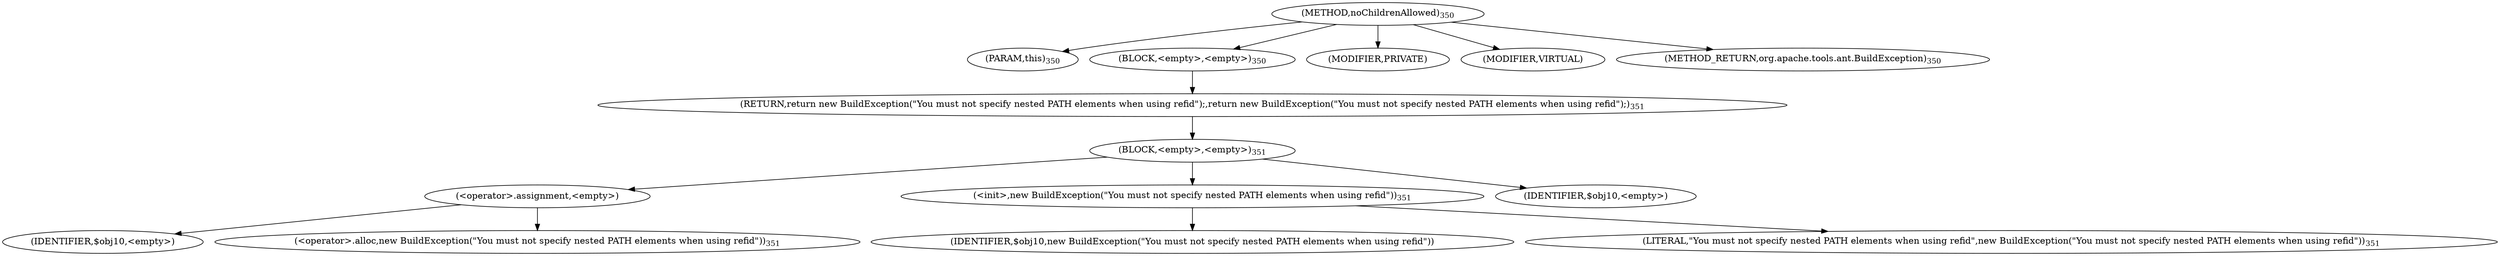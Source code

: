 digraph "noChildrenAllowed" {  
"716" [label = <(METHOD,noChildrenAllowed)<SUB>350</SUB>> ]
"717" [label = <(PARAM,this)<SUB>350</SUB>> ]
"718" [label = <(BLOCK,&lt;empty&gt;,&lt;empty&gt;)<SUB>350</SUB>> ]
"719" [label = <(RETURN,return new BuildException(&quot;You must not specify nested PATH elements when using refid&quot;);,return new BuildException(&quot;You must not specify nested PATH elements when using refid&quot;);)<SUB>351</SUB>> ]
"720" [label = <(BLOCK,&lt;empty&gt;,&lt;empty&gt;)<SUB>351</SUB>> ]
"721" [label = <(&lt;operator&gt;.assignment,&lt;empty&gt;)> ]
"722" [label = <(IDENTIFIER,$obj10,&lt;empty&gt;)> ]
"723" [label = <(&lt;operator&gt;.alloc,new BuildException(&quot;You must not specify nested PATH elements when using refid&quot;))<SUB>351</SUB>> ]
"724" [label = <(&lt;init&gt;,new BuildException(&quot;You must not specify nested PATH elements when using refid&quot;))<SUB>351</SUB>> ]
"725" [label = <(IDENTIFIER,$obj10,new BuildException(&quot;You must not specify nested PATH elements when using refid&quot;))> ]
"726" [label = <(LITERAL,&quot;You must not specify nested PATH elements when using refid&quot;,new BuildException(&quot;You must not specify nested PATH elements when using refid&quot;))<SUB>351</SUB>> ]
"727" [label = <(IDENTIFIER,$obj10,&lt;empty&gt;)> ]
"728" [label = <(MODIFIER,PRIVATE)> ]
"729" [label = <(MODIFIER,VIRTUAL)> ]
"730" [label = <(METHOD_RETURN,org.apache.tools.ant.BuildException)<SUB>350</SUB>> ]
  "716" -> "717" 
  "716" -> "718" 
  "716" -> "728" 
  "716" -> "729" 
  "716" -> "730" 
  "718" -> "719" 
  "719" -> "720" 
  "720" -> "721" 
  "720" -> "724" 
  "720" -> "727" 
  "721" -> "722" 
  "721" -> "723" 
  "724" -> "725" 
  "724" -> "726" 
}
